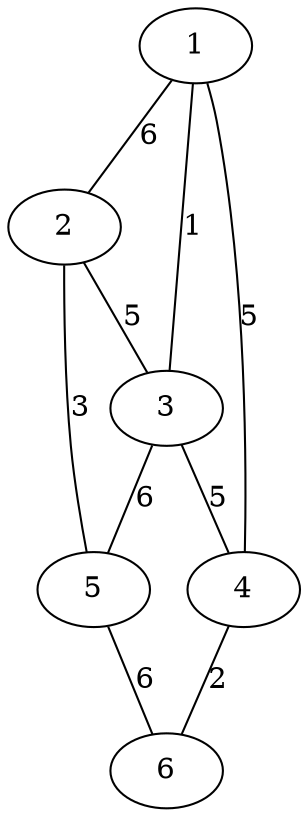 digraph prim {
1 -> 2 [label="6" arrowhead="none"]
1 -> 3 [label="1"  arrowhead="none"]
1 -> 4 [label="5"  arrowhead="none"]
2 -> 3 [label="5"  arrowhead="none"]
2 -> 5 [label="3"  arrowhead="none"]
3 -> 4 [label="5"  arrowhead="none"]
3 -> 5 [label="6"  arrowhead="none"]
4 -> 6 [label="2"  arrowhead="none"]
5 -> 6 [label="6"  arrowhead="none"]
}
